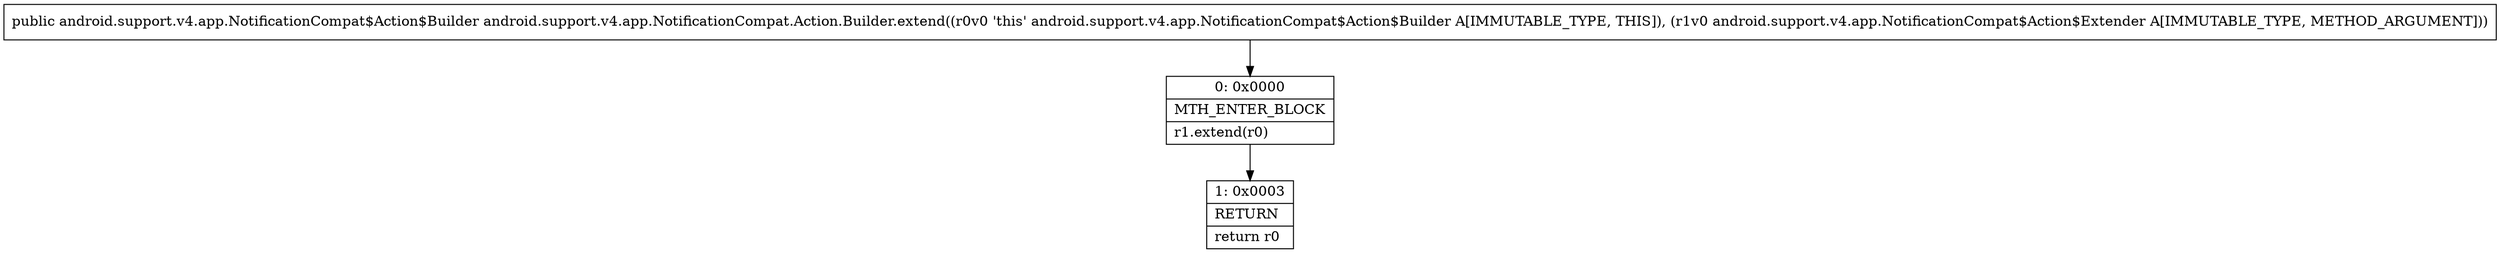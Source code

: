 digraph "CFG forandroid.support.v4.app.NotificationCompat.Action.Builder.extend(Landroid\/support\/v4\/app\/NotificationCompat$Action$Extender;)Landroid\/support\/v4\/app\/NotificationCompat$Action$Builder;" {
Node_0 [shape=record,label="{0\:\ 0x0000|MTH_ENTER_BLOCK\l|r1.extend(r0)\l}"];
Node_1 [shape=record,label="{1\:\ 0x0003|RETURN\l|return r0\l}"];
MethodNode[shape=record,label="{public android.support.v4.app.NotificationCompat$Action$Builder android.support.v4.app.NotificationCompat.Action.Builder.extend((r0v0 'this' android.support.v4.app.NotificationCompat$Action$Builder A[IMMUTABLE_TYPE, THIS]), (r1v0 android.support.v4.app.NotificationCompat$Action$Extender A[IMMUTABLE_TYPE, METHOD_ARGUMENT])) }"];
MethodNode -> Node_0;
Node_0 -> Node_1;
}

